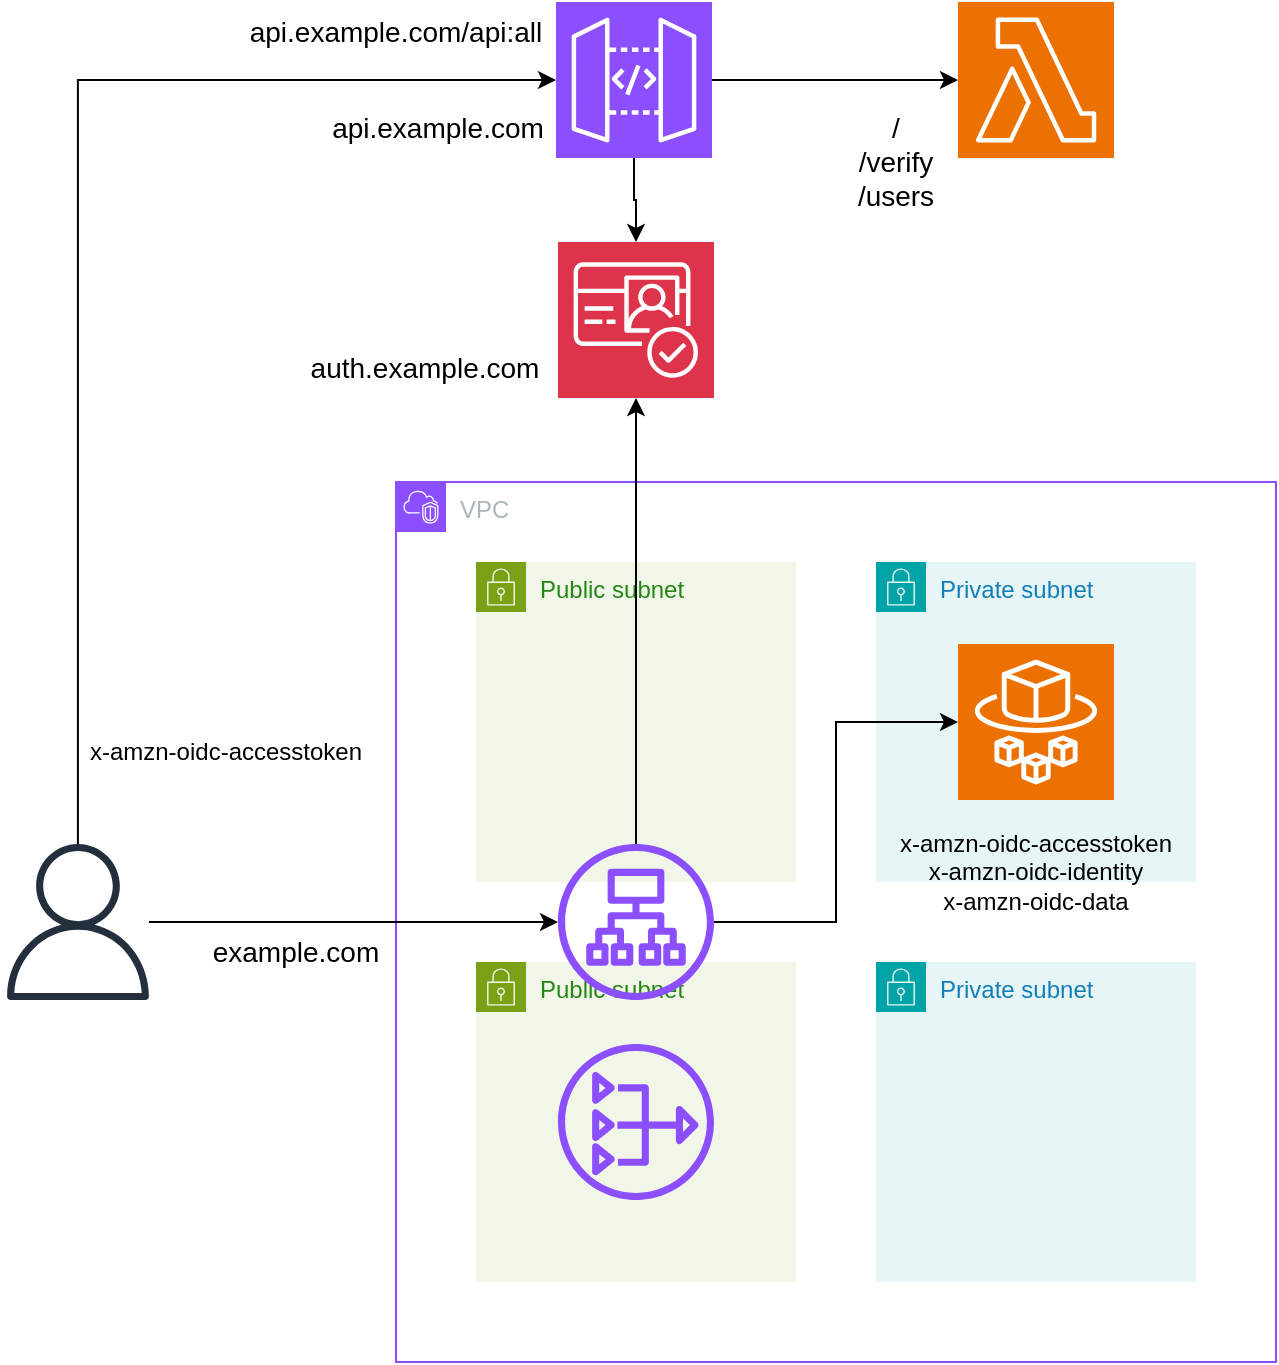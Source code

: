 <mxfile version="28.2.5">
  <diagram name="Page-1" id="xQk2VMeukjMJ57Q2-e7f">
    <mxGraphModel dx="2210" dy="1893" grid="1" gridSize="10" guides="1" tooltips="1" connect="1" arrows="1" fold="1" page="1" pageScale="1" pageWidth="850" pageHeight="1100" math="0" shadow="0">
      <root>
        <mxCell id="0" />
        <mxCell id="1" parent="0" />
        <mxCell id="WfF8xxpSsEryHB9tOLy4-1" value="VPC" style="points=[[0,0],[0.25,0],[0.5,0],[0.75,0],[1,0],[1,0.25],[1,0.5],[1,0.75],[1,1],[0.75,1],[0.5,1],[0.25,1],[0,1],[0,0.75],[0,0.5],[0,0.25]];outlineConnect=0;gradientColor=none;html=1;whiteSpace=wrap;fontSize=12;fontStyle=0;container=0;pointerEvents=0;collapsible=0;recursiveResize=0;shape=mxgraph.aws4.group;grIcon=mxgraph.aws4.group_vpc2;strokeColor=#8C4FFF;fillColor=none;verticalAlign=top;align=left;spacingLeft=30;fontColor=#AAB7B8;dashed=0;" parent="1" vertex="1">
          <mxGeometry x="120" y="120" width="440" height="440" as="geometry" />
        </mxCell>
        <mxCell id="WfF8xxpSsEryHB9tOLy4-2" value="Private subnet" style="points=[[0,0],[0.25,0],[0.5,0],[0.75,0],[1,0],[1,0.25],[1,0.5],[1,0.75],[1,1],[0.75,1],[0.5,1],[0.25,1],[0,1],[0,0.75],[0,0.5],[0,0.25]];outlineConnect=0;gradientColor=none;html=1;whiteSpace=wrap;fontSize=12;fontStyle=0;container=0;pointerEvents=0;collapsible=0;recursiveResize=0;shape=mxgraph.aws4.group;grIcon=mxgraph.aws4.group_security_group;grStroke=0;strokeColor=#00A4A6;fillColor=#E6F6F7;verticalAlign=top;align=left;spacingLeft=30;fontColor=#147EBA;dashed=0;" parent="1" vertex="1">
          <mxGeometry x="360" y="160" width="160" height="160" as="geometry" />
        </mxCell>
        <mxCell id="WfF8xxpSsEryHB9tOLy4-3" value="Public subnet" style="points=[[0,0],[0.25,0],[0.5,0],[0.75,0],[1,0],[1,0.25],[1,0.5],[1,0.75],[1,1],[0.75,1],[0.5,1],[0.25,1],[0,1],[0,0.75],[0,0.5],[0,0.25]];outlineConnect=0;gradientColor=none;html=1;whiteSpace=wrap;fontSize=12;fontStyle=0;container=0;pointerEvents=0;collapsible=0;recursiveResize=0;shape=mxgraph.aws4.group;grIcon=mxgraph.aws4.group_security_group;grStroke=0;strokeColor=#7AA116;fillColor=#F2F6E8;verticalAlign=top;align=left;spacingLeft=30;fontColor=#248814;dashed=0;" parent="1" vertex="1">
          <mxGeometry x="160" y="160" width="160" height="160" as="geometry" />
        </mxCell>
        <mxCell id="WfF8xxpSsEryHB9tOLy4-10" value="" style="sketch=0;points=[[0,0,0],[0.25,0,0],[0.5,0,0],[0.75,0,0],[1,0,0],[0,1,0],[0.25,1,0],[0.5,1,0],[0.75,1,0],[1,1,0],[0,0.25,0],[0,0.5,0],[0,0.75,0],[1,0.25,0],[1,0.5,0],[1,0.75,0]];outlineConnect=0;fontColor=#232F3E;fillColor=#ED7100;strokeColor=#ffffff;dashed=0;verticalLabelPosition=bottom;verticalAlign=top;align=center;html=1;fontSize=12;fontStyle=0;aspect=fixed;shape=mxgraph.aws4.resourceIcon;resIcon=mxgraph.aws4.fargate;" parent="1" vertex="1">
          <mxGeometry x="401" y="201" width="78" height="78" as="geometry" />
        </mxCell>
        <mxCell id="WfF8xxpSsEryHB9tOLy4-12" value="" style="sketch=0;points=[[0,0,0],[0.25,0,0],[0.5,0,0],[0.75,0,0],[1,0,0],[0,1,0],[0.25,1,0],[0.5,1,0],[0.75,1,0],[1,1,0],[0,0.25,0],[0,0.5,0],[0,0.75,0],[1,0.25,0],[1,0.5,0],[1,0.75,0]];outlineConnect=0;fontColor=#232F3E;fillColor=#DD344C;strokeColor=#ffffff;dashed=0;verticalLabelPosition=bottom;verticalAlign=top;align=center;html=1;fontSize=12;fontStyle=0;aspect=fixed;shape=mxgraph.aws4.resourceIcon;resIcon=mxgraph.aws4.cognito;" parent="1" vertex="1">
          <mxGeometry x="201" width="78" height="78" as="geometry" />
        </mxCell>
        <mxCell id="3sGL6UQ1oduCRwL6jlga-1" style="edgeStyle=orthogonalEdgeStyle;rounded=0;orthogonalLoop=1;jettySize=auto;html=1;" parent="1" source="WfF8xxpSsEryHB9tOLy4-13" target="WfF8xxpSsEryHB9tOLy4-27" edge="1">
          <mxGeometry relative="1" as="geometry" />
        </mxCell>
        <mxCell id="WfF8xxpSsEryHB9tOLy4-13" value="" style="sketch=0;outlineConnect=0;fontColor=#232F3E;gradientColor=none;fillColor=#232F3D;strokeColor=none;dashed=0;verticalLabelPosition=bottom;verticalAlign=top;align=center;html=1;fontSize=12;fontStyle=0;aspect=fixed;pointerEvents=1;shape=mxgraph.aws4.user;" parent="1" vertex="1">
          <mxGeometry x="-78" y="301" width="78" height="78" as="geometry" />
        </mxCell>
        <mxCell id="WfF8xxpSsEryHB9tOLy4-18" style="edgeStyle=orthogonalEdgeStyle;rounded=0;orthogonalLoop=1;jettySize=auto;html=1;" parent="1" source="WfF8xxpSsEryHB9tOLy4-16" target="WfF8xxpSsEryHB9tOLy4-17" edge="1">
          <mxGeometry relative="1" as="geometry" />
        </mxCell>
        <mxCell id="WfF8xxpSsEryHB9tOLy4-16" value="" style="sketch=0;points=[[0,0,0],[0.25,0,0],[0.5,0,0],[0.75,0,0],[1,0,0],[0,1,0],[0.25,1,0],[0.5,1,0],[0.75,1,0],[1,1,0],[0,0.25,0],[0,0.5,0],[0,0.75,0],[1,0.25,0],[1,0.5,0],[1,0.75,0]];outlineConnect=0;fontColor=#232F3E;fillColor=#8C4FFF;strokeColor=#ffffff;dashed=0;verticalLabelPosition=bottom;verticalAlign=top;align=center;html=1;fontSize=12;fontStyle=0;aspect=fixed;shape=mxgraph.aws4.resourceIcon;resIcon=mxgraph.aws4.api_gateway;" parent="1" vertex="1">
          <mxGeometry x="200" y="-120" width="78" height="78" as="geometry" />
        </mxCell>
        <mxCell id="WfF8xxpSsEryHB9tOLy4-17" value="" style="sketch=0;points=[[0,0,0],[0.25,0,0],[0.5,0,0],[0.75,0,0],[1,0,0],[0,1,0],[0.25,1,0],[0.5,1,0],[0.75,1,0],[1,1,0],[0,0.25,0],[0,0.5,0],[0,0.75,0],[1,0.25,0],[1,0.5,0],[1,0.75,0]];outlineConnect=0;fontColor=#232F3E;fillColor=#ED7100;strokeColor=#ffffff;dashed=0;verticalLabelPosition=bottom;verticalAlign=top;align=center;html=1;fontSize=12;fontStyle=0;aspect=fixed;shape=mxgraph.aws4.resourceIcon;resIcon=mxgraph.aws4.lambda;" parent="1" vertex="1">
          <mxGeometry x="401" y="-120" width="78" height="78" as="geometry" />
        </mxCell>
        <mxCell id="WfF8xxpSsEryHB9tOLy4-22" style="edgeStyle=orthogonalEdgeStyle;rounded=0;orthogonalLoop=1;jettySize=auto;html=1;entryX=0.5;entryY=0;entryDx=0;entryDy=0;entryPerimeter=0;" parent="1" source="WfF8xxpSsEryHB9tOLy4-16" target="WfF8xxpSsEryHB9tOLy4-12" edge="1">
          <mxGeometry relative="1" as="geometry" />
        </mxCell>
        <mxCell id="WfF8xxpSsEryHB9tOLy4-24" value="Public subnet" style="points=[[0,0],[0.25,0],[0.5,0],[0.75,0],[1,0],[1,0.25],[1,0.5],[1,0.75],[1,1],[0.75,1],[0.5,1],[0.25,1],[0,1],[0,0.75],[0,0.5],[0,0.25]];outlineConnect=0;gradientColor=none;html=1;whiteSpace=wrap;fontSize=12;fontStyle=0;container=0;pointerEvents=0;collapsible=0;recursiveResize=0;shape=mxgraph.aws4.group;grIcon=mxgraph.aws4.group_security_group;grStroke=0;strokeColor=#7AA116;fillColor=#F2F6E8;verticalAlign=top;align=left;spacingLeft=30;fontColor=#248814;dashed=0;" parent="1" vertex="1">
          <mxGeometry x="160" y="360" width="160" height="160" as="geometry" />
        </mxCell>
        <mxCell id="WfF8xxpSsEryHB9tOLy4-25" value="Private subnet" style="points=[[0,0],[0.25,0],[0.5,0],[0.75,0],[1,0],[1,0.25],[1,0.5],[1,0.75],[1,1],[0.75,1],[0.5,1],[0.25,1],[0,1],[0,0.75],[0,0.5],[0,0.25]];outlineConnect=0;gradientColor=none;html=1;whiteSpace=wrap;fontSize=12;fontStyle=0;container=0;pointerEvents=0;collapsible=0;recursiveResize=0;shape=mxgraph.aws4.group;grIcon=mxgraph.aws4.group_security_group;grStroke=0;strokeColor=#00A4A6;fillColor=#E6F6F7;verticalAlign=top;align=left;spacingLeft=30;fontColor=#147EBA;dashed=0;" parent="1" vertex="1">
          <mxGeometry x="360" y="360" width="160" height="160" as="geometry" />
        </mxCell>
        <mxCell id="WfF8xxpSsEryHB9tOLy4-26" value="" style="sketch=0;outlineConnect=0;fontColor=#232F3E;gradientColor=none;fillColor=#8C4FFF;strokeColor=none;dashed=0;verticalLabelPosition=bottom;verticalAlign=top;align=center;html=1;fontSize=12;fontStyle=0;aspect=fixed;pointerEvents=1;shape=mxgraph.aws4.nat_gateway;container=0;" parent="1" vertex="1">
          <mxGeometry x="201" y="401" width="78" height="78" as="geometry" />
        </mxCell>
        <mxCell id="WfF8xxpSsEryHB9tOLy4-30" style="edgeStyle=orthogonalEdgeStyle;rounded=0;orthogonalLoop=1;jettySize=auto;html=1;" parent="1" source="WfF8xxpSsEryHB9tOLy4-27" target="WfF8xxpSsEryHB9tOLy4-12" edge="1">
          <mxGeometry relative="1" as="geometry" />
        </mxCell>
        <mxCell id="WfF8xxpSsEryHB9tOLy4-27" value="" style="sketch=0;outlineConnect=0;fontColor=#232F3E;gradientColor=none;fillColor=#8C4FFF;strokeColor=none;dashed=0;verticalLabelPosition=bottom;verticalAlign=top;align=center;html=1;fontSize=12;fontStyle=0;aspect=fixed;pointerEvents=1;shape=mxgraph.aws4.application_load_balancer;container=0;" parent="1" vertex="1">
          <mxGeometry x="201" y="301" width="78" height="78" as="geometry" />
        </mxCell>
        <mxCell id="WfF8xxpSsEryHB9tOLy4-29" style="edgeStyle=orthogonalEdgeStyle;rounded=0;orthogonalLoop=1;jettySize=auto;html=1;entryX=0;entryY=0.5;entryDx=0;entryDy=0;entryPerimeter=0;" parent="1" source="WfF8xxpSsEryHB9tOLy4-27" target="WfF8xxpSsEryHB9tOLy4-10" edge="1">
          <mxGeometry relative="1" as="geometry" />
        </mxCell>
        <mxCell id="3sGL6UQ1oduCRwL6jlga-2" style="edgeStyle=orthogonalEdgeStyle;rounded=0;orthogonalLoop=1;jettySize=auto;html=1;entryX=0;entryY=0.5;entryDx=0;entryDy=0;entryPerimeter=0;" parent="1" source="WfF8xxpSsEryHB9tOLy4-13" target="WfF8xxpSsEryHB9tOLy4-16" edge="1">
          <mxGeometry relative="1" as="geometry">
            <Array as="points">
              <mxPoint x="-39" y="-81" />
            </Array>
          </mxGeometry>
        </mxCell>
        <mxCell id="3sGL6UQ1oduCRwL6jlga-3" value="api.example.com" style="text;strokeColor=none;align=center;fillColor=none;html=1;verticalAlign=middle;whiteSpace=wrap;rounded=0;fontSize=14;" parent="1" vertex="1">
          <mxGeometry x="81" y="-72" width="120" height="30" as="geometry" />
        </mxCell>
        <mxCell id="3sGL6UQ1oduCRwL6jlga-4" value="example.com" style="text;strokeColor=none;align=center;fillColor=none;html=1;verticalAlign=middle;whiteSpace=wrap;rounded=0;fontSize=14;" parent="1" vertex="1">
          <mxGeometry x="20" y="340" width="100" height="30" as="geometry" />
        </mxCell>
        <mxCell id="3sGL6UQ1oduCRwL6jlga-5" value="auth.example.com" style="text;strokeColor=none;align=center;fillColor=none;html=1;verticalAlign=middle;whiteSpace=wrap;rounded=0;fontSize=14;" parent="1" vertex="1">
          <mxGeometry x="69" y="48" width="131" height="30" as="geometry" />
        </mxCell>
        <mxCell id="3sGL6UQ1oduCRwL6jlga-6" value="/&lt;div&gt;/verify&lt;/div&gt;&lt;div&gt;/users&lt;/div&gt;" style="text;strokeColor=none;align=center;fillColor=none;html=1;verticalAlign=middle;whiteSpace=wrap;rounded=0;fontSize=14;" parent="1" vertex="1">
          <mxGeometry x="340" y="-70" width="60" height="60" as="geometry" />
        </mxCell>
        <mxCell id="u8mjXGVM8PjKGsMt5R4k-1" value="x-amzn-oidc-accesstoken&lt;div&gt;x-amzn-oidc-identity&lt;/div&gt;&lt;div&gt;x-amzn-oidc-data&lt;/div&gt;" style="text;strokeColor=none;align=center;fillColor=none;html=1;verticalAlign=middle;whiteSpace=wrap;rounded=0;" vertex="1" parent="1">
          <mxGeometry x="365" y="290" width="150" height="50" as="geometry" />
        </mxCell>
        <mxCell id="u8mjXGVM8PjKGsMt5R4k-2" value="x-amzn-oidc-accesstoken" style="text;strokeColor=none;align=center;fillColor=none;html=1;verticalAlign=middle;whiteSpace=wrap;rounded=0;" vertex="1" parent="1">
          <mxGeometry x="-40" y="240" width="150" height="30" as="geometry" />
        </mxCell>
        <mxCell id="u8mjXGVM8PjKGsMt5R4k-3" value="api.example.com/api:all" style="text;strokeColor=none;align=center;fillColor=none;html=1;verticalAlign=middle;whiteSpace=wrap;rounded=0;fontSize=14;" vertex="1" parent="1">
          <mxGeometry x="40" y="-120" width="160" height="30" as="geometry" />
        </mxCell>
      </root>
    </mxGraphModel>
  </diagram>
</mxfile>
